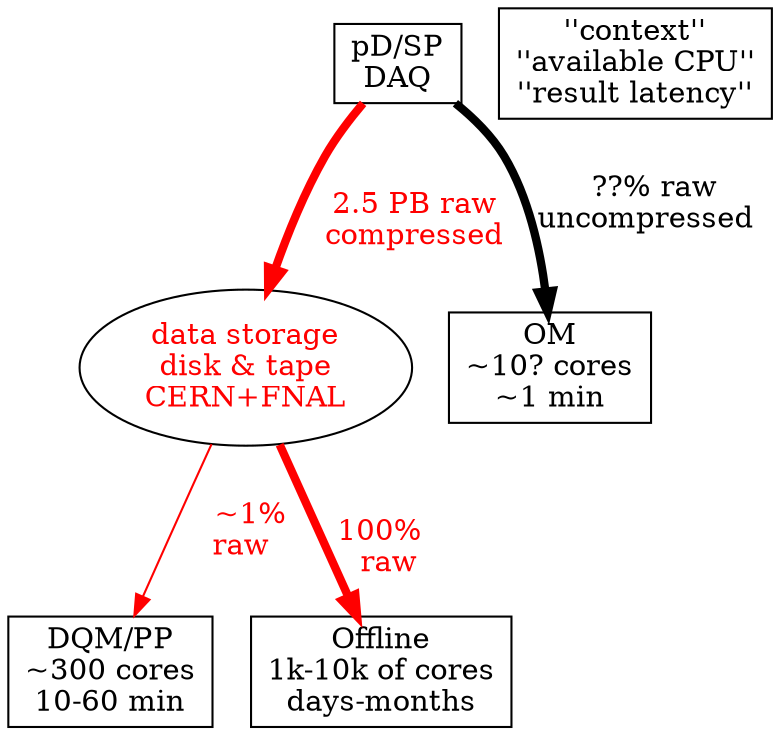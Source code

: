 digraph Full {
        node[shape=box];
        daq[label="pD/SP\nDAQ",pos="1,2!"];
        stor[label="data storage\ndisk & tape\nCERN+FNAL",fontcolor=red,shape=ellipse,pos="3,2!"];

        legend[label="''context''\n''available CPU''\n''result latency''",pos="5,2!"];
        p3s[label="DQM/PP\n~300 cores\n10-60 min",pos="3,0.5!"];
        om[label="OM\n~10? cores\n~1 min",pos="1,0.5!"];
        off[label="Offline\n1k-10k of cores\ndays-months",pos="5,0.5!"];

        
        daq->stor[color=red,fontcolor=red,label="\n2.5 PB raw\ncompressed",penwidth=4];
        daq->om[label="??% raw\nuncompressed  ",penwidth=4];
        stor->off[color=red,fontcolor=red,label="\n100%  \nraw",penwidth=4];
        stor->p3s[color=red,fontcolor=red,label="  ~1%\n  raw  "];
}